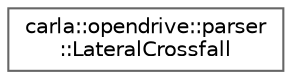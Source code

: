 digraph "类继承关系图"
{
 // INTERACTIVE_SVG=YES
 // LATEX_PDF_SIZE
  bgcolor="transparent";
  edge [fontname=Helvetica,fontsize=10,labelfontname=Helvetica,labelfontsize=10];
  node [fontname=Helvetica,fontsize=10,shape=box,height=0.2,width=0.4];
  rankdir="LR";
  Node0 [id="Node000000",label="carla::opendrive::parser\l::LateralCrossfall",height=0.2,width=0.4,color="grey40", fillcolor="white", style="filled",URL="$d7/d64/structcarla_1_1opendrive_1_1parser_1_1LateralCrossfall.html",tooltip=" "];
}
